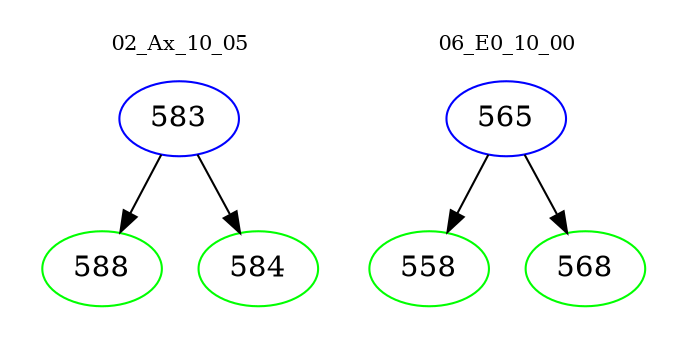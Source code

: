 digraph{
subgraph cluster_0 {
color = white
label = "02_Ax_10_05";
fontsize=10;
T0_583 [label="583", color="blue"]
T0_583 -> T0_588 [color="black"]
T0_588 [label="588", color="green"]
T0_583 -> T0_584 [color="black"]
T0_584 [label="584", color="green"]
}
subgraph cluster_1 {
color = white
label = "06_E0_10_00";
fontsize=10;
T1_565 [label="565", color="blue"]
T1_565 -> T1_558 [color="black"]
T1_558 [label="558", color="green"]
T1_565 -> T1_568 [color="black"]
T1_568 [label="568", color="green"]
}
}
